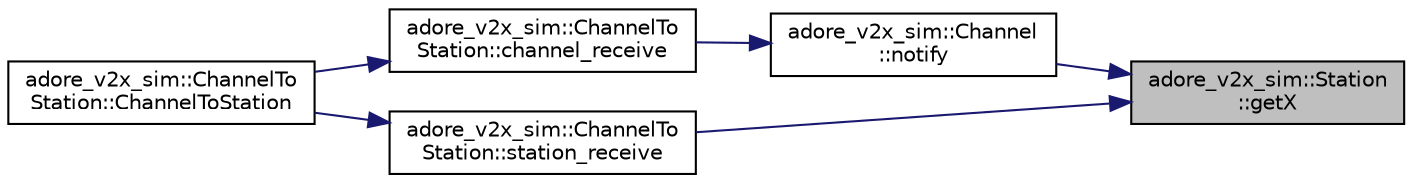 digraph "adore_v2x_sim::Station::getX"
{
 // LATEX_PDF_SIZE
  edge [fontname="Helvetica",fontsize="10",labelfontname="Helvetica",labelfontsize="10"];
  node [fontname="Helvetica",fontsize="10",shape=record];
  rankdir="RL";
  Node1 [label="adore_v2x_sim::Station\l::getX",height=0.2,width=0.4,color="black", fillcolor="grey75", style="filled", fontcolor="black",tooltip=" "];
  Node1 -> Node2 [dir="back",color="midnightblue",fontsize="10",style="solid",fontname="Helvetica"];
  Node2 [label="adore_v2x_sim::Channel\l::notify",height=0.2,width=0.4,color="black", fillcolor="white", style="filled",URL="$classadore__v2x__sim_1_1Channel.html#ab7b3f83271d69662baaee91d9d293c5a",tooltip=" "];
  Node2 -> Node3 [dir="back",color="midnightblue",fontsize="10",style="solid",fontname="Helvetica"];
  Node3 [label="adore_v2x_sim::ChannelTo\lStation::channel_receive",height=0.2,width=0.4,color="black", fillcolor="white", style="filled",URL="$classadore__v2x__sim_1_1ChannelToStation.html#a85d5f95e08d6a5afbdaa1223ab2c83ce",tooltip=" "];
  Node3 -> Node4 [dir="back",color="midnightblue",fontsize="10",style="solid",fontname="Helvetica"];
  Node4 [label="adore_v2x_sim::ChannelTo\lStation::ChannelToStation",height=0.2,width=0.4,color="black", fillcolor="white", style="filled",URL="$classadore__v2x__sim_1_1ChannelToStation.html#afc0011515bacc7c20f45675108f2aa42",tooltip=" "];
  Node1 -> Node5 [dir="back",color="midnightblue",fontsize="10",style="solid",fontname="Helvetica"];
  Node5 [label="adore_v2x_sim::ChannelTo\lStation::station_receive",height=0.2,width=0.4,color="black", fillcolor="white", style="filled",URL="$classadore__v2x__sim_1_1ChannelToStation.html#a37cad9ad3049f108d246d0ace6d64c85",tooltip=" "];
  Node5 -> Node4 [dir="back",color="midnightblue",fontsize="10",style="solid",fontname="Helvetica"];
}
